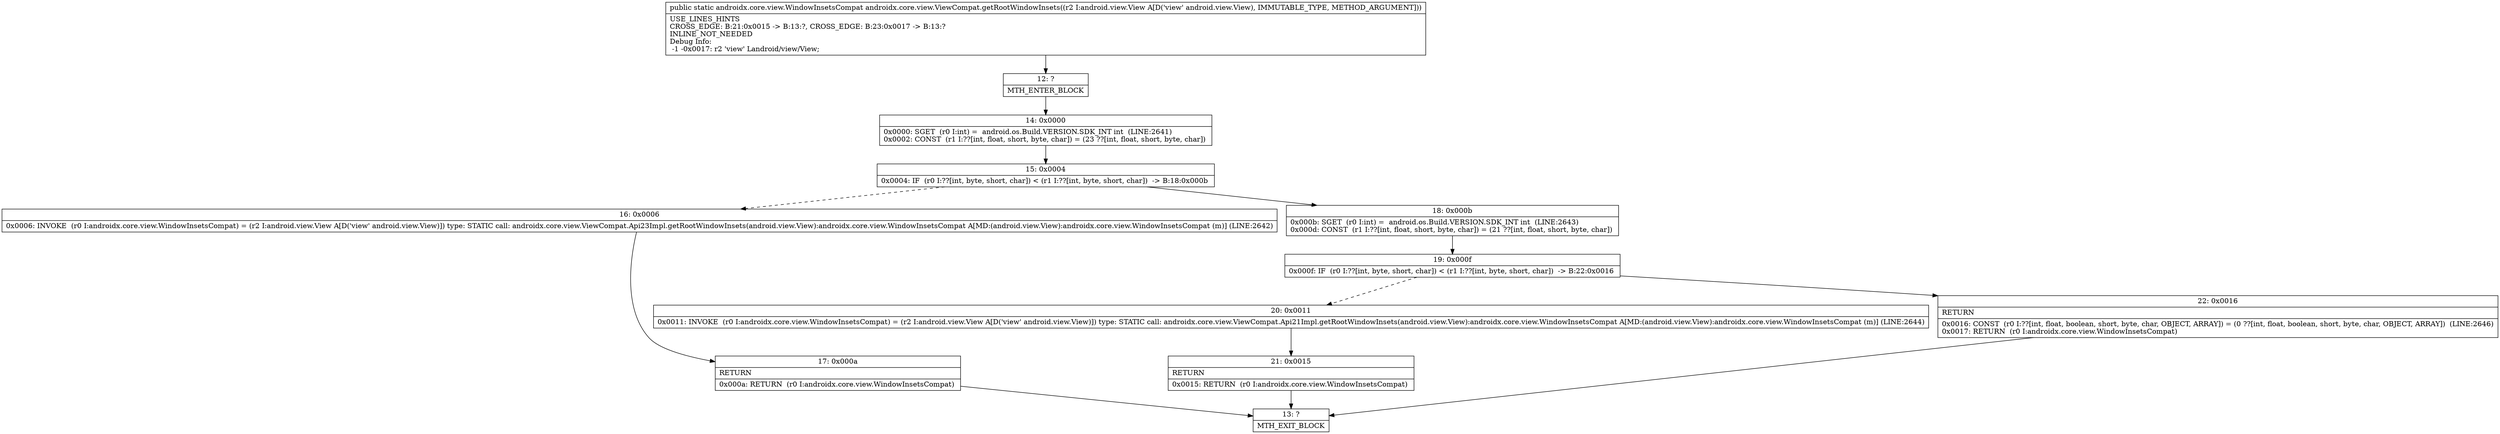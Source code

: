 digraph "CFG forandroidx.core.view.ViewCompat.getRootWindowInsets(Landroid\/view\/View;)Landroidx\/core\/view\/WindowInsetsCompat;" {
Node_12 [shape=record,label="{12\:\ ?|MTH_ENTER_BLOCK\l}"];
Node_14 [shape=record,label="{14\:\ 0x0000|0x0000: SGET  (r0 I:int) =  android.os.Build.VERSION.SDK_INT int  (LINE:2641)\l0x0002: CONST  (r1 I:??[int, float, short, byte, char]) = (23 ??[int, float, short, byte, char]) \l}"];
Node_15 [shape=record,label="{15\:\ 0x0004|0x0004: IF  (r0 I:??[int, byte, short, char]) \< (r1 I:??[int, byte, short, char])  \-\> B:18:0x000b \l}"];
Node_16 [shape=record,label="{16\:\ 0x0006|0x0006: INVOKE  (r0 I:androidx.core.view.WindowInsetsCompat) = (r2 I:android.view.View A[D('view' android.view.View)]) type: STATIC call: androidx.core.view.ViewCompat.Api23Impl.getRootWindowInsets(android.view.View):androidx.core.view.WindowInsetsCompat A[MD:(android.view.View):androidx.core.view.WindowInsetsCompat (m)] (LINE:2642)\l}"];
Node_17 [shape=record,label="{17\:\ 0x000a|RETURN\l|0x000a: RETURN  (r0 I:androidx.core.view.WindowInsetsCompat) \l}"];
Node_13 [shape=record,label="{13\:\ ?|MTH_EXIT_BLOCK\l}"];
Node_18 [shape=record,label="{18\:\ 0x000b|0x000b: SGET  (r0 I:int) =  android.os.Build.VERSION.SDK_INT int  (LINE:2643)\l0x000d: CONST  (r1 I:??[int, float, short, byte, char]) = (21 ??[int, float, short, byte, char]) \l}"];
Node_19 [shape=record,label="{19\:\ 0x000f|0x000f: IF  (r0 I:??[int, byte, short, char]) \< (r1 I:??[int, byte, short, char])  \-\> B:22:0x0016 \l}"];
Node_20 [shape=record,label="{20\:\ 0x0011|0x0011: INVOKE  (r0 I:androidx.core.view.WindowInsetsCompat) = (r2 I:android.view.View A[D('view' android.view.View)]) type: STATIC call: androidx.core.view.ViewCompat.Api21Impl.getRootWindowInsets(android.view.View):androidx.core.view.WindowInsetsCompat A[MD:(android.view.View):androidx.core.view.WindowInsetsCompat (m)] (LINE:2644)\l}"];
Node_21 [shape=record,label="{21\:\ 0x0015|RETURN\l|0x0015: RETURN  (r0 I:androidx.core.view.WindowInsetsCompat) \l}"];
Node_22 [shape=record,label="{22\:\ 0x0016|RETURN\l|0x0016: CONST  (r0 I:??[int, float, boolean, short, byte, char, OBJECT, ARRAY]) = (0 ??[int, float, boolean, short, byte, char, OBJECT, ARRAY])  (LINE:2646)\l0x0017: RETURN  (r0 I:androidx.core.view.WindowInsetsCompat) \l}"];
MethodNode[shape=record,label="{public static androidx.core.view.WindowInsetsCompat androidx.core.view.ViewCompat.getRootWindowInsets((r2 I:android.view.View A[D('view' android.view.View), IMMUTABLE_TYPE, METHOD_ARGUMENT]))  | USE_LINES_HINTS\lCROSS_EDGE: B:21:0x0015 \-\> B:13:?, CROSS_EDGE: B:23:0x0017 \-\> B:13:?\lINLINE_NOT_NEEDED\lDebug Info:\l  \-1 \-0x0017: r2 'view' Landroid\/view\/View;\l}"];
MethodNode -> Node_12;Node_12 -> Node_14;
Node_14 -> Node_15;
Node_15 -> Node_16[style=dashed];
Node_15 -> Node_18;
Node_16 -> Node_17;
Node_17 -> Node_13;
Node_18 -> Node_19;
Node_19 -> Node_20[style=dashed];
Node_19 -> Node_22;
Node_20 -> Node_21;
Node_21 -> Node_13;
Node_22 -> Node_13;
}

